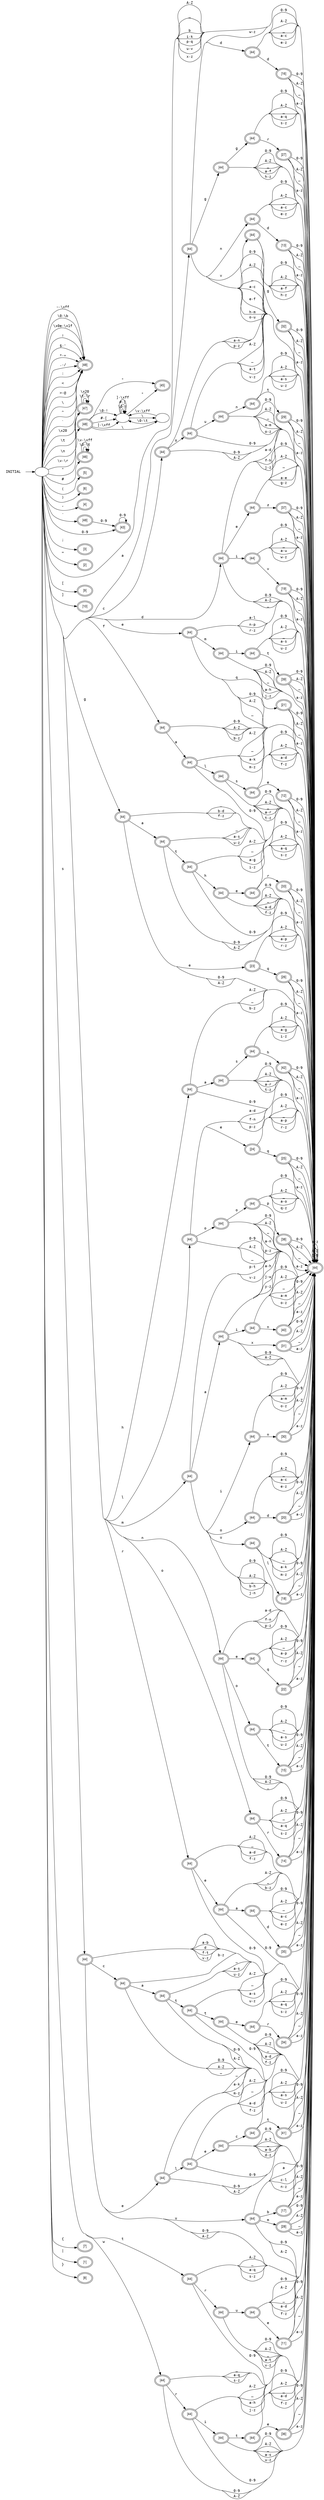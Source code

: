 digraph INITIAL {
		rankdir=LR;
		concentrate=true;
		node [fontname="ArialNarrow"];
		edge [fontname="Courier"];

		init [root=true,peripheries=0,label="INITIAL",fontname="Courier"];
		init -> N0x5591701b2c88;

/*START*/	N0x5591701b2c88 [label=""];
		N0x5591701b2c88 -> N0x5591701b48a0 [label="\\0-\\b"];
		N0x5591701b2c88 -> N0x5591701b4b88 [label="\\t"];
		N0x5591701b2c88 -> N0x5591701b4b88 [label="\\n"];
		N0x5591701b2c88 -> N0x5591701b4b88 [label="\\v-\\r"];
		N0x5591701b2c88 -> N0x5591701b48a0 [label="\\x0e-\\x1f"];
		N0x5591701b2c88 -> N0x5591701b4b88 [label="\\x20"];
		N0x5591701b2c88 -> N0x5591701b48a0 [label="!"];
		N0x5591701b2c88 -> N0x5591701b46b0 [label="\""];
		N0x5591701b2c88 -> N0x5591701b47a8 [label="#"];
		N0x5591701b2c88 -> N0x5591701b48a0 [label="$-'"];
		N0x5591701b2c88 -> N0x5591701b3160 [label="("];
		N0x5591701b2c88 -> N0x5591701b3258 [label=")"];
		N0x5591701b2c88 -> N0x5591701b48a0 [label="*-+"];
		N0x5591701b2c88 -> N0x5591701b3068 [label=","];
		N0x5591701b2c88 -> N0x5591701b4998 [label="-"];
		N0x5591701b2c88 -> N0x5591701b48a0 [label=".-/"];
		N0x5591701b2c88 -> N0x5591701b4a90 [label="0-9"];
		N0x5591701b2c88 -> N0x5591701b48a0 [label=":"];
		N0x5591701b2c88 -> N0x5591701b2f70 [label=";"];
		N0x5591701b2c88 -> N0x5591701b48a0 [label="<"];
		N0x5591701b2c88 -> N0x5591701b2e78 [label="="];
		N0x5591701b2c88 -> N0x5591701b48a0 [label=">-@"];
		N0x5591701b2c88 -> N0x5591701b45b8 [label="A-Z"];
		N0x5591701b2c88 -> N0x5591701b3540 [label="["];
		N0x5591701b2c88 -> N0x5591701b48a0 [label="\\"];
		N0x5591701b2c88 -> N0x5591701b3638 [label="]"];
		N0x5591701b2c88 -> N0x5591701b48a0 [label="^"];
		N0x5591701b2c88 -> N0x5591701b45b8 [label="_"];
		N0x5591701b2c88 -> N0x5591701b48a0 [label="`"];
		N0x5591701b2c88 -> N0x5591701b3920 [label="a"];
		N0x5591701b2c88 -> N0x5591701b45b8 [label="b"];
		N0x5591701b2c88 -> N0x5591701b41d8 [label="c"];
		N0x5591701b2c88 -> N0x5591701b3df8 [label="d"];
		N0x5591701b2c88 -> N0x5591701b3ef0 [label="e"];
		N0x5591701b2c88 -> N0x5591701b3828 [label="f"];
		N0x5591701b2c88 -> N0x5591701b3fe8 [label="g"];
		N0x5591701b2c88 -> N0x5591701b44c0 [label="h"];
		N0x5591701b2c88 -> N0x5591701b45b8 [label="i-k"];
		N0x5591701b2c88 -> N0x5591701b40e0 [label="l"];
		N0x5591701b2c88 -> N0x5591701b3d00 [label="m"];
		N0x5591701b2c88 -> N0x5591701b3b10 [label="n"];
		N0x5591701b2c88 -> N0x5591701b3a18 [label="o"];
		N0x5591701b2c88 -> N0x5591701b45b8 [label="p-q"];
		N0x5591701b2c88 -> N0x5591701b42d0 [label="r"];
		N0x5591701b2c88 -> N0x5591701b3c08 [label="s"];
		N0x5591701b2c88 -> N0x5591701b3730 [label="t"];
		N0x5591701b2c88 -> N0x5591701b45b8 [label="u-v"];
		N0x5591701b2c88 -> N0x5591701b43c8 [label="w"];
		N0x5591701b2c88 -> N0x5591701b45b8 [label="x-z"];
		N0x5591701b2c88 -> N0x5591701b3350 [label="{"];
		N0x5591701b2c88 -> N0x5591701b2d80 [label="|"];
		N0x5591701b2c88 -> N0x5591701b3448 [label="}"];
		N0x5591701b2c88 -> N0x5591701b48a0 [label="~-\\xff"];

/*ACCEPT 1*/	N0x5591701b2d80 [label="[1]",peripheries=2];

/*ACCEPT 2*/	N0x5591701b2e78 [label="[2]",peripheries=2];

/*ACCEPT 3*/	N0x5591701b2f70 [label="[3]",peripheries=2];

/*ACCEPT 4*/	N0x5591701b3068 [label="[4]",peripheries=2];

/*ACCEPT 5*/	N0x5591701b3160 [label="[5]",peripheries=2];

/*ACCEPT 6*/	N0x5591701b3258 [label="[6]",peripheries=2];

/*ACCEPT 7*/	N0x5591701b3350 [label="[7]",peripheries=2];

/*ACCEPT 8*/	N0x5591701b3448 [label="[8]",peripheries=2];

/*ACCEPT 9*/	N0x5591701b3540 [label="[9]",peripheries=2];

/*ACCEPT 10*/	N0x5591701b3638 [label="[10]",peripheries=2];

/*ACCEPT 44*/	N0x5591701b3730 [label="[44]",peripheries=2];
		N0x5591701b3730 -> N0x5591701b45b8 [label="0-9"];
		N0x5591701b3730 -> N0x5591701b45b8 [label="A-Z"];
		N0x5591701b3730 -> N0x5591701b45b8 [label="_"];
		N0x5591701b3730 -> N0x5591701b45b8 [label="a-q"];
		N0x5591701b3730 -> N0x5591701b4c80 [label="r"];
		N0x5591701b3730 -> N0x5591701b45b8 [label="s-z"];

/*ACCEPT 44*/	N0x5591701b3828 [label="[44]",peripheries=2];
		N0x5591701b3828 -> N0x5591701b45b8 [label="0-9"];
		N0x5591701b3828 -> N0x5591701b45b8 [label="A-Z"];
		N0x5591701b3828 -> N0x5591701b45b8 [label="_"];
		N0x5591701b3828 -> N0x5591701b4d78 [label="a"];
		N0x5591701b3828 -> N0x5591701b45b8 [label="b-z"];

/*ACCEPT 44*/	N0x5591701b3920 [label="[44]",peripheries=2];
		N0x5591701b3920 -> N0x5591701b45b8 [label="0-9"];
		N0x5591701b3920 -> N0x5591701b45b8 [label="A-Z"];
		N0x5591701b3920 -> N0x5591701b45b8 [label="_"];
		N0x5591701b3920 -> N0x5591701b45b8 [label="a-c"];
		N0x5591701b3920 -> N0x5591701b4f68 [label="d"];
		N0x5591701b3920 -> N0x5591701b45b8 [label="e-f"];
		N0x5591701b3920 -> N0x5591701b5060 [label="g"];
		N0x5591701b3920 -> N0x5591701b45b8 [label="h-m"];
		N0x5591701b3920 -> N0x5591701b4e70 [label="n"];
		N0x5591701b3920 -> N0x5591701b45b8 [label="o-u"];
		N0x5591701b3920 -> N0x5591701b5158 [label="v"];
		N0x5591701b3920 -> N0x5591701b45b8 [label="w-z"];

/*ACCEPT 44*/	N0x5591701b3a18 [label="[44]",peripheries=2];
		N0x5591701b3a18 -> N0x5591701b45b8 [label="0-9"];
		N0x5591701b3a18 -> N0x5591701b45b8 [label="A-Z"];
		N0x5591701b3a18 -> N0x5591701b45b8 [label="_"];
		N0x5591701b3a18 -> N0x5591701b45b8 [label="a-q"];
		N0x5591701b3a18 -> N0x5591701b5250 [label="r"];
		N0x5591701b3a18 -> N0x5591701b45b8 [label="s-z"];

/*ACCEPT 44*/	N0x5591701b3b10 [label="[44]",peripheries=2];
		N0x5591701b3b10 -> N0x5591701b45b8 [label="0-9"];
		N0x5591701b3b10 -> N0x5591701b45b8 [label="A-Z"];
		N0x5591701b3b10 -> N0x5591701b45b8 [label="_"];
		N0x5591701b3b10 -> N0x5591701b45b8 [label="a-d"];
		N0x5591701b3b10 -> N0x5591701b5440 [label="e"];
		N0x5591701b3b10 -> N0x5591701b45b8 [label="f-n"];
		N0x5591701b3b10 -> N0x5591701b5348 [label="o"];
		N0x5591701b3b10 -> N0x5591701b45b8 [label="p-z"];

/*ACCEPT 44*/	N0x5591701b3c08 [label="[44]",peripheries=2];
		N0x5591701b3c08 -> N0x5591701b45b8 [label="0-9"];
		N0x5591701b3c08 -> N0x5591701b45b8 [label="A-Z"];
		N0x5591701b3c08 -> N0x5591701b45b8 [label="_"];
		N0x5591701b3c08 -> N0x5591701b45b8 [label="a-b"];
		N0x5591701b3c08 -> N0x5591701b5630 [label="c"];
		N0x5591701b3c08 -> N0x5591701b45b8 [label="d"];
		N0x5591701b3c08 -> N0x5591701b5728 [label="e"];
		N0x5591701b3c08 -> N0x5591701b45b8 [label="f-t"];
		N0x5591701b3c08 -> N0x5591701b5538 [label="u"];
		N0x5591701b3c08 -> N0x5591701b45b8 [label="v-z"];

/*ACCEPT 44*/	N0x5591701b3d00 [label="[44]",peripheries=2];
		N0x5591701b3d00 -> N0x5591701b45b8 [label="0-9"];
		N0x5591701b3d00 -> N0x5591701b45b8 [label="A-Z"];
		N0x5591701b3d00 -> N0x5591701b45b8 [label="_"];
		N0x5591701b3d00 -> N0x5591701b5b08 [label="a"];
		N0x5591701b3d00 -> N0x5591701b45b8 [label="b-h"];
		N0x5591701b3d00 -> N0x5591701b5a10 [label="i"];
		N0x5591701b3d00 -> N0x5591701b45b8 [label="j-n"];
		N0x5591701b3d00 -> N0x5591701b5918 [label="o"];
		N0x5591701b3d00 -> N0x5591701b45b8 [label="p-t"];
		N0x5591701b3d00 -> N0x5591701b5820 [label="u"];
		N0x5591701b3d00 -> N0x5591701b45b8 [label="v-z"];

/*ACCEPT 44*/	N0x5591701b3df8 [label="[44]",peripheries=2];
		N0x5591701b3df8 -> N0x5591701b45b8 [label="0-9"];
		N0x5591701b3df8 -> N0x5591701b45b8 [label="A-Z"];
		N0x5591701b3df8 -> N0x5591701b45b8 [label="_"];
		N0x5591701b3df8 -> N0x5591701b45b8 [label="a-d"];
		N0x5591701b3df8 -> N0x5591701b5cf8 [label="e"];
		N0x5591701b3df8 -> N0x5591701b45b8 [label="f-h"];
		N0x5591701b3df8 -> N0x5591701b5c00 [label="i"];
		N0x5591701b3df8 -> N0x5591701b45b8 [label="j-z"];

/*ACCEPT 44*/	N0x5591701b3ef0 [label="[44]",peripheries=2];
		N0x5591701b3ef0 -> N0x5591701b45b8 [label="0-9"];
		N0x5591701b3ef0 -> N0x5591701b45b8 [label="A-Z"];
		N0x5591701b3ef0 -> N0x5591701b45b8 [label="_"];
		N0x5591701b3ef0 -> N0x5591701b45b8 [label="a-l"];
		N0x5591701b3ef0 -> N0x5591701b5ee8 [label="m"];
		N0x5591701b3ef0 -> N0x5591701b45b8 [label="n-p"];
		N0x5591701b3ef0 -> N0x5591701b5df0 [label="q"];
		N0x5591701b3ef0 -> N0x5591701b45b8 [label="r-z"];

/*ACCEPT 44*/	N0x5591701b3fe8 [label="[44]",peripheries=2];
		N0x5591701b3fe8 -> N0x5591701b45b8 [label="0-9"];
		N0x5591701b3fe8 -> N0x5591701b45b8 [label="A-Z"];
		N0x5591701b3fe8 -> N0x5591701b45b8 [label="_"];
		N0x5591701b3fe8 -> N0x5591701b60d8 [label="a"];
		N0x5591701b3fe8 -> N0x5591701b45b8 [label="b-d"];
		N0x5591701b3fe8 -> N0x5591701b5fe0 [label="e"];
		N0x5591701b3fe8 -> N0x5591701b45b8 [label="f-z"];

/*ACCEPT 44*/	N0x5591701b40e0 [label="[44]",peripheries=2];
		N0x5591701b40e0 -> N0x5591701b45b8 [label="0-9"];
		N0x5591701b40e0 -> N0x5591701b45b8 [label="A-Z"];
		N0x5591701b40e0 -> N0x5591701b45b8 [label="_"];
		N0x5591701b40e0 -> N0x5591701b45b8 [label="a-d"];
		N0x5591701b40e0 -> N0x5591701b61d0 [label="e"];
		N0x5591701b40e0 -> N0x5591701b45b8 [label="f-n"];
		N0x5591701b40e0 -> N0x5591701b62c8 [label="o"];
		N0x5591701b40e0 -> N0x5591701b45b8 [label="p-z"];

/*ACCEPT 44*/	N0x5591701b41d8 [label="[44]",peripheries=2];
		N0x5591701b41d8 -> N0x5591701b45b8 [label="0-9"];
		N0x5591701b41d8 -> N0x5591701b45b8 [label="A-Z"];
		N0x5591701b41d8 -> N0x5591701b45b8 [label="_"];
		N0x5591701b41d8 -> N0x5591701b45b8 [label="a-n"];
		N0x5591701b41d8 -> N0x5591701b63c0 [label="o"];
		N0x5591701b41d8 -> N0x5591701b45b8 [label="p-z"];

/*ACCEPT 44*/	N0x5591701b42d0 [label="[44]",peripheries=2];
		N0x5591701b42d0 -> N0x5591701b45b8 [label="0-9"];
		N0x5591701b42d0 -> N0x5591701b45b8 [label="A-Z"];
		N0x5591701b42d0 -> N0x5591701b45b8 [label="_"];
		N0x5591701b42d0 -> N0x5591701b45b8 [label="a-d"];
		N0x5591701b42d0 -> N0x5591701b64b8 [label="e"];
		N0x5591701b42d0 -> N0x5591701b45b8 [label="f-z"];

/*ACCEPT 44*/	N0x5591701b43c8 [label="[44]",peripheries=2];
		N0x5591701b43c8 -> N0x5591701b45b8 [label="0-9"];
		N0x5591701b43c8 -> N0x5591701b45b8 [label="A-Z"];
		N0x5591701b43c8 -> N0x5591701b45b8 [label="_"];
		N0x5591701b43c8 -> N0x5591701b45b8 [label="a-q"];
		N0x5591701b43c8 -> N0x5591701b65b0 [label="r"];
		N0x5591701b43c8 -> N0x5591701b45b8 [label="s-z"];

/*ACCEPT 44*/	N0x5591701b44c0 [label="[44]",peripheries=2];
		N0x5591701b44c0 -> N0x5591701b45b8 [label="0-9"];
		N0x5591701b44c0 -> N0x5591701b45b8 [label="A-Z"];
		N0x5591701b44c0 -> N0x5591701b45b8 [label="_"];
		N0x5591701b44c0 -> N0x5591701b66a8 [label="a"];
		N0x5591701b44c0 -> N0x5591701b45b8 [label="b-z"];

/*ACCEPT 44*/	N0x5591701b45b8 [label="[44]",peripheries=2];
		N0x5591701b45b8 -> N0x5591701b45b8 [label="0-9"];
		N0x5591701b45b8 -> N0x5591701b45b8 [label="A-Z"];
		N0x5591701b45b8 -> N0x5591701b45b8 [label="_"];
		N0x5591701b45b8 -> N0x5591701b45b8 [label="a-z"];

/*ACCEPT 48*/	N0x5591701b46b0 [label="[48]",peripheries=2];
		N0x5591701b46b0 -> N0x5591701b6898 [label="\\0-!"];
		N0x5591701b46b0 -> N0x5591701b67a0 [label="\""];
		N0x5591701b46b0 -> N0x5591701b6898 [label="#-["];
		N0x5591701b46b0 -> N0x5591701b6990 [label="\\"];
		N0x5591701b46b0 -> N0x5591701b6898 [label="]-\\xff"];

/*ACCEPT 46*/	N0x5591701b47a8 [label="[46]",peripheries=2];
		N0x5591701b47a8 -> N0x5591701b47a8 [label="\\0-\\t"];
		N0x5591701b47a8 -> N0x5591701b47a8 [label="\\v-\\xff"];

/*ACCEPT 48*/	N0x5591701b48a0 [label="[48]",peripheries=2];

/*ACCEPT 48*/	N0x5591701b4998 [label="[48]",peripheries=2];
		N0x5591701b4998 -> N0x5591701b4a90 [label="0-9"];

/*ACCEPT 43*/	N0x5591701b4a90 [label="[43]",peripheries=2];
		N0x5591701b4a90 -> N0x5591701b4a90 [label="0-9"];

/*ACCEPT 47*/	N0x5591701b4b88 [label="[47]",peripheries=2];
		N0x5591701b4b88 -> N0x5591701b4b88 [label="\\t-\\r"];
		N0x5591701b4b88 -> N0x5591701b4b88 [label="\\x20"];

/*ACCEPT 44*/	N0x5591701b4c80 [label="[44]",peripheries=2];
		N0x5591701b4c80 -> N0x5591701b45b8 [label="0-9"];
		N0x5591701b4c80 -> N0x5591701b45b8 [label="A-Z"];
		N0x5591701b4c80 -> N0x5591701b45b8 [label="_"];
		N0x5591701b4c80 -> N0x5591701b45b8 [label="a-t"];
		N0x5591701b4c80 -> N0x5591701b6a88 [label="u"];
		N0x5591701b4c80 -> N0x5591701b45b8 [label="v-z"];

/*ACCEPT 44*/	N0x5591701b4d78 [label="[44]",peripheries=2];
		N0x5591701b4d78 -> N0x5591701b45b8 [label="0-9"];
		N0x5591701b4d78 -> N0x5591701b45b8 [label="A-Z"];
		N0x5591701b4d78 -> N0x5591701b45b8 [label="_"];
		N0x5591701b4d78 -> N0x5591701b45b8 [label="a-k"];
		N0x5591701b4d78 -> N0x5591701b6b80 [label="l"];
		N0x5591701b4d78 -> N0x5591701b45b8 [label="m-z"];

/*ACCEPT 44*/	N0x5591701b4e70 [label="[44]",peripheries=2];
		N0x5591701b4e70 -> N0x5591701b45b8 [label="0-9"];
		N0x5591701b4e70 -> N0x5591701b45b8 [label="A-Z"];
		N0x5591701b4e70 -> N0x5591701b45b8 [label="_"];
		N0x5591701b4e70 -> N0x5591701b45b8 [label="a-c"];
		N0x5591701b4e70 -> N0x5591701b6c78 [label="d"];
		N0x5591701b4e70 -> N0x5591701b45b8 [label="e-z"];

/*ACCEPT 44*/	N0x5591701b4f68 [label="[44]",peripheries=2];
		N0x5591701b4f68 -> N0x5591701b45b8 [label="0-9"];
		N0x5591701b4f68 -> N0x5591701b45b8 [label="A-Z"];
		N0x5591701b4f68 -> N0x5591701b45b8 [label="_"];
		N0x5591701b4f68 -> N0x5591701b45b8 [label="a-c"];
		N0x5591701b4f68 -> N0x5591701b6d70 [label="d"];
		N0x5591701b4f68 -> N0x5591701b45b8 [label="e-z"];

/*ACCEPT 44*/	N0x5591701b5060 [label="[44]",peripheries=2];
		N0x5591701b5060 -> N0x5591701b45b8 [label="0-9"];
		N0x5591701b5060 -> N0x5591701b45b8 [label="A-Z"];
		N0x5591701b5060 -> N0x5591701b45b8 [label="_"];
		N0x5591701b5060 -> N0x5591701b45b8 [label="a-f"];
		N0x5591701b5060 -> N0x5591701b6e68 [label="g"];
		N0x5591701b5060 -> N0x5591701b45b8 [label="h-z"];

/*ACCEPT 44*/	N0x5591701b5158 [label="[44]",peripheries=2];
		N0x5591701b5158 -> N0x5591701b45b8 [label="0-9"];
		N0x5591701b5158 -> N0x5591701b45b8 [label="A-Z"];
		N0x5591701b5158 -> N0x5591701b45b8 [label="_"];
		N0x5591701b5158 -> N0x5591701b45b8 [label="a-f"];
		N0x5591701b5158 -> N0x5591701b6f60 [label="g"];
		N0x5591701b5158 -> N0x5591701b45b8 [label="h-z"];

/*ACCEPT 14*/	N0x5591701b5250 [label="[14]",peripheries=2];
		N0x5591701b5250 -> N0x5591701b45b8 [label="0-9"];
		N0x5591701b5250 -> N0x5591701b45b8 [label="A-Z"];
		N0x5591701b5250 -> N0x5591701b45b8 [label="_"];
		N0x5591701b5250 -> N0x5591701b45b8 [label="a-z"];

/*ACCEPT 44*/	N0x5591701b5348 [label="[44]",peripheries=2];
		N0x5591701b5348 -> N0x5591701b45b8 [label="0-9"];
		N0x5591701b5348 -> N0x5591701b45b8 [label="A-Z"];
		N0x5591701b5348 -> N0x5591701b45b8 [label="_"];
		N0x5591701b5348 -> N0x5591701b45b8 [label="a-s"];
		N0x5591701b5348 -> N0x5591701b7058 [label="t"];
		N0x5591701b5348 -> N0x5591701b45b8 [label="u-z"];

/*ACCEPT 44*/	N0x5591701b5440 [label="[44]",peripheries=2];
		N0x5591701b5440 -> N0x5591701b45b8 [label="0-9"];
		N0x5591701b5440 -> N0x5591701b45b8 [label="A-Z"];
		N0x5591701b5440 -> N0x5591701b45b8 [label="_"];
		N0x5591701b5440 -> N0x5591701b45b8 [label="a-p"];
		N0x5591701b5440 -> N0x5591701b7150 [label="q"];
		N0x5591701b5440 -> N0x5591701b45b8 [label="r-z"];

/*ACCEPT 44*/	N0x5591701b5538 [label="[44]",peripheries=2];
		N0x5591701b5538 -> N0x5591701b45b8 [label="0-9"];
		N0x5591701b5538 -> N0x5591701b45b8 [label="A-Z"];
		N0x5591701b5538 -> N0x5591701b45b8 [label="_"];
		N0x5591701b5538 -> N0x5591701b45b8 [label="a"];
		N0x5591701b5538 -> N0x5591701b7248 [label="b"];
		N0x5591701b5538 -> N0x5591701b45b8 [label="c-l"];
		N0x5591701b5538 -> N0x5591701b7340 [label="m"];
		N0x5591701b5538 -> N0x5591701b45b8 [label="n-z"];

/*ACCEPT 44*/	N0x5591701b5630 [label="[44]",peripheries=2];
		N0x5591701b5630 -> N0x5591701b45b8 [label="0-9"];
		N0x5591701b5630 -> N0x5591701b45b8 [label="A-Z"];
		N0x5591701b5630 -> N0x5591701b45b8 [label="_"];
		N0x5591701b5630 -> N0x5591701b7438 [label="a"];
		N0x5591701b5630 -> N0x5591701b45b8 [label="b-z"];

/*ACCEPT 44*/	N0x5591701b5728 [label="[44]",peripheries=2];
		N0x5591701b5728 -> N0x5591701b45b8 [label="0-9"];
		N0x5591701b5728 -> N0x5591701b45b8 [label="A-Z"];
		N0x5591701b5728 -> N0x5591701b45b8 [label="_"];
		N0x5591701b5728 -> N0x5591701b45b8 [label="a-k"];
		N0x5591701b5728 -> N0x5591701b7530 [label="l"];
		N0x5591701b5728 -> N0x5591701b45b8 [label="m-z"];

/*ACCEPT 44*/	N0x5591701b5820 [label="[44]",peripheries=2];
		N0x5591701b5820 -> N0x5591701b45b8 [label="0-9"];
		N0x5591701b5820 -> N0x5591701b45b8 [label="A-Z"];
		N0x5591701b5820 -> N0x5591701b45b8 [label="_"];
		N0x5591701b5820 -> N0x5591701b45b8 [label="a-k"];
		N0x5591701b5820 -> N0x5591701b7628 [label="l"];
		N0x5591701b5820 -> N0x5591701b45b8 [label="m-z"];

/*ACCEPT 44*/	N0x5591701b5918 [label="[44]",peripheries=2];
		N0x5591701b5918 -> N0x5591701b45b8 [label="0-9"];
		N0x5591701b5918 -> N0x5591701b45b8 [label="A-Z"];
		N0x5591701b5918 -> N0x5591701b45b8 [label="_"];
		N0x5591701b5918 -> N0x5591701b45b8 [label="a-c"];
		N0x5591701b5918 -> N0x5591701b7720 [label="d"];
		N0x5591701b5918 -> N0x5591701b45b8 [label="e-z"];

/*ACCEPT 44*/	N0x5591701b5a10 [label="[44]",peripheries=2];
		N0x5591701b5a10 -> N0x5591701b45b8 [label="0-9"];
		N0x5591701b5a10 -> N0x5591701b45b8 [label="A-Z"];
		N0x5591701b5a10 -> N0x5591701b45b8 [label="_"];
		N0x5591701b5a10 -> N0x5591701b45b8 [label="a-m"];
		N0x5591701b5a10 -> N0x5591701b7818 [label="n"];
		N0x5591701b5a10 -> N0x5591701b45b8 [label="o-z"];

/*ACCEPT 44*/	N0x5591701b5b08 [label="[44]",peripheries=2];
		N0x5591701b5b08 -> N0x5591701b45b8 [label="0-9"];
		N0x5591701b5b08 -> N0x5591701b45b8 [label="A-Z"];
		N0x5591701b5b08 -> N0x5591701b45b8 [label="_"];
		N0x5591701b5b08 -> N0x5591701b45b8 [label="a-h"];
		N0x5591701b5b08 -> N0x5591701b7a08 [label="i"];
		N0x5591701b5b08 -> N0x5591701b45b8 [label="j-w"];
		N0x5591701b5b08 -> N0x5591701b7910 [label="x"];
		N0x5591701b5b08 -> N0x5591701b45b8 [label="y-z"];

/*ACCEPT 44*/	N0x5591701b5c00 [label="[44]",peripheries=2];
		N0x5591701b5c00 -> N0x5591701b45b8 [label="0-9"];
		N0x5591701b5c00 -> N0x5591701b45b8 [label="A-Z"];
		N0x5591701b5c00 -> N0x5591701b45b8 [label="_"];
		N0x5591701b5c00 -> N0x5591701b45b8 [label="a-u"];
		N0x5591701b5c00 -> N0x5591701b7b00 [label="v"];
		N0x5591701b5c00 -> N0x5591701b45b8 [label="w-z"];

/*ACCEPT 44*/	N0x5591701b5cf8 [label="[44]",peripheries=2];
		N0x5591701b5cf8 -> N0x5591701b45b8 [label="0-9"];
		N0x5591701b5cf8 -> N0x5591701b45b8 [label="A-Z"];
		N0x5591701b5cf8 -> N0x5591701b45b8 [label="_"];
		N0x5591701b5cf8 -> N0x5591701b45b8 [label="a-e"];
		N0x5591701b5cf8 -> N0x5591701b7bf8 [label="f"];
		N0x5591701b5cf8 -> N0x5591701b45b8 [label="g-z"];

/*ACCEPT 21*/	N0x5591701b5df0 [label="[21]",peripheries=2];
		N0x5591701b5df0 -> N0x5591701b45b8 [label="0-9"];
		N0x5591701b5df0 -> N0x5591701b45b8 [label="A-Z"];
		N0x5591701b5df0 -> N0x5591701b45b8 [label="_"];
		N0x5591701b5df0 -> N0x5591701b45b8 [label="a-z"];

/*ACCEPT 44*/	N0x5591701b5ee8 [label="[44]",peripheries=2];
		N0x5591701b5ee8 -> N0x5591701b45b8 [label="0-9"];
		N0x5591701b5ee8 -> N0x5591701b45b8 [label="A-Z"];
		N0x5591701b5ee8 -> N0x5591701b45b8 [label="_"];
		N0x5591701b5ee8 -> N0x5591701b45b8 [label="a-h"];
		N0x5591701b5ee8 -> N0x5591701b7cf0 [label="i"];
		N0x5591701b5ee8 -> N0x5591701b45b8 [label="j-z"];

/*ACCEPT 23*/	N0x5591701b5fe0 [label="[23]",peripheries=2];
		N0x5591701b5fe0 -> N0x5591701b45b8 [label="0-9"];
		N0x5591701b5fe0 -> N0x5591701b45b8 [label="A-Z"];
		N0x5591701b5fe0 -> N0x5591701b45b8 [label="_"];
		N0x5591701b5fe0 -> N0x5591701b45b8 [label="a-p"];
		N0x5591701b5fe0 -> N0x5591701b7de8 [label="q"];
		N0x5591701b5fe0 -> N0x5591701b45b8 [label="r-z"];

/*ACCEPT 44*/	N0x5591701b60d8 [label="[44]",peripheries=2];
		N0x5591701b60d8 -> N0x5591701b45b8 [label="0-9"];
		N0x5591701b60d8 -> N0x5591701b45b8 [label="A-Z"];
		N0x5591701b60d8 -> N0x5591701b45b8 [label="_"];
		N0x5591701b60d8 -> N0x5591701b45b8 [label="a-s"];
		N0x5591701b60d8 -> N0x5591701b7ee0 [label="t"];
		N0x5591701b60d8 -> N0x5591701b45b8 [label="u-z"];

/*ACCEPT 24*/	N0x5591701b61d0 [label="[24]",peripheries=2];
		N0x5591701b61d0 -> N0x5591701b45b8 [label="0-9"];
		N0x5591701b61d0 -> N0x5591701b45b8 [label="A-Z"];
		N0x5591701b61d0 -> N0x5591701b45b8 [label="_"];
		N0x5591701b61d0 -> N0x5591701b45b8 [label="a-p"];
		N0x5591701b61d0 -> N0x5591701b7fd8 [label="q"];
		N0x5591701b61d0 -> N0x5591701b45b8 [label="r-z"];

/*ACCEPT 44*/	N0x5591701b62c8 [label="[44]",peripheries=2];
		N0x5591701b62c8 -> N0x5591701b45b8 [label="0-9"];
		N0x5591701b62c8 -> N0x5591701b45b8 [label="A-Z"];
		N0x5591701b62c8 -> N0x5591701b45b8 [label="_"];
		N0x5591701b62c8 -> N0x5591701b45b8 [label="a-n"];
		N0x5591701b62c8 -> N0x5591701b80d0 [label="o"];
		N0x5591701b62c8 -> N0x5591701b45b8 [label="p-z"];

/*ACCEPT 44*/	N0x5591701b63c0 [label="[44]",peripheries=2];
		N0x5591701b63c0 -> N0x5591701b45b8 [label="0-9"];
		N0x5591701b63c0 -> N0x5591701b45b8 [label="A-Z"];
		N0x5591701b63c0 -> N0x5591701b45b8 [label="_"];
		N0x5591701b63c0 -> N0x5591701b45b8 [label="a-t"];
		N0x5591701b63c0 -> N0x5591701b81c8 [label="u"];
		N0x5591701b63c0 -> N0x5591701b45b8 [label="v-z"];

/*ACCEPT 44*/	N0x5591701b64b8 [label="[44]",peripheries=2];
		N0x5591701b64b8 -> N0x5591701b45b8 [label="0-9"];
		N0x5591701b64b8 -> N0x5591701b45b8 [label="A-Z"];
		N0x5591701b64b8 -> N0x5591701b45b8 [label="_"];
		N0x5591701b64b8 -> N0x5591701b82c0 [label="a"];
		N0x5591701b64b8 -> N0x5591701b45b8 [label="b-z"];

/*ACCEPT 44*/	N0x5591701b65b0 [label="[44]",peripheries=2];
		N0x5591701b65b0 -> N0x5591701b45b8 [label="0-9"];
		N0x5591701b65b0 -> N0x5591701b45b8 [label="A-Z"];
		N0x5591701b65b0 -> N0x5591701b45b8 [label="_"];
		N0x5591701b65b0 -> N0x5591701b45b8 [label="a-h"];
		N0x5591701b65b0 -> N0x5591701b83b8 [label="i"];
		N0x5591701b65b0 -> N0x5591701b45b8 [label="j-z"];

/*ACCEPT 44*/	N0x5591701b66a8 [label="[44]",peripheries=2];
		N0x5591701b66a8 -> N0x5591701b45b8 [label="0-9"];
		N0x5591701b66a8 -> N0x5591701b45b8 [label="A-Z"];
		N0x5591701b66a8 -> N0x5591701b45b8 [label="_"];
		N0x5591701b66a8 -> N0x5591701b45b8 [label="a-r"];
		N0x5591701b66a8 -> N0x5591701b84b0 [label="s"];
		N0x5591701b66a8 -> N0x5591701b45b8 [label="t-z"];

/*ACCEPT 45*/	N0x5591701b67a0 [label="[45]",peripheries=2];

/*STATE*/	N0x5591701b6898 [label=""];
		N0x5591701b6898 -> N0x5591701b6898 [label="\\0-!"];
		N0x5591701b6898 -> N0x5591701b67a0 [label="\""];
		N0x5591701b6898 -> N0x5591701b6898 [label="#-["];
		N0x5591701b6898 -> N0x5591701b6990 [label="\\"];
		N0x5591701b6898 -> N0x5591701b6898 [label="]-\\xff"];

/*STATE*/	N0x5591701b6990 [label=""];
		N0x5591701b6990 -> N0x5591701b6898 [label="\\0-\\t"];
		N0x5591701b6990 -> N0x5591701b6898 [label="\\v-\\xff"];

/*ACCEPT 44*/	N0x5591701b6a88 [label="[44]",peripheries=2];
		N0x5591701b6a88 -> N0x5591701b45b8 [label="0-9"];
		N0x5591701b6a88 -> N0x5591701b45b8 [label="A-Z"];
		N0x5591701b6a88 -> N0x5591701b45b8 [label="_"];
		N0x5591701b6a88 -> N0x5591701b45b8 [label="a-d"];
		N0x5591701b6a88 -> N0x5591701b85a8 [label="e"];
		N0x5591701b6a88 -> N0x5591701b45b8 [label="f-z"];

/*ACCEPT 44*/	N0x5591701b6b80 [label="[44]",peripheries=2];
		N0x5591701b6b80 -> N0x5591701b45b8 [label="0-9"];
		N0x5591701b6b80 -> N0x5591701b45b8 [label="A-Z"];
		N0x5591701b6b80 -> N0x5591701b45b8 [label="_"];
		N0x5591701b6b80 -> N0x5591701b45b8 [label="a-r"];
		N0x5591701b6b80 -> N0x5591701b86a0 [label="s"];
		N0x5591701b6b80 -> N0x5591701b45b8 [label="t-z"];

/*ACCEPT 13*/	N0x5591701b6c78 [label="[13]",peripheries=2];
		N0x5591701b6c78 -> N0x5591701b45b8 [label="0-9"];
		N0x5591701b6c78 -> N0x5591701b45b8 [label="A-Z"];
		N0x5591701b6c78 -> N0x5591701b45b8 [label="_"];
		N0x5591701b6c78 -> N0x5591701b45b8 [label="a-z"];

/*ACCEPT 16*/	N0x5591701b6d70 [label="[16]",peripheries=2];
		N0x5591701b6d70 -> N0x5591701b45b8 [label="0-9"];
		N0x5591701b6d70 -> N0x5591701b45b8 [label="A-Z"];
		N0x5591701b6d70 -> N0x5591701b45b8 [label="_"];
		N0x5591701b6d70 -> N0x5591701b45b8 [label="a-z"];

/*ACCEPT 44*/	N0x5591701b6e68 [label="[44]",peripheries=2];
		N0x5591701b6e68 -> N0x5591701b45b8 [label="0-9"];
		N0x5591701b6e68 -> N0x5591701b45b8 [label="A-Z"];
		N0x5591701b6e68 -> N0x5591701b45b8 [label="_"];
		N0x5591701b6e68 -> N0x5591701b45b8 [label="a-q"];
		N0x5591701b6e68 -> N0x5591701b8798 [label="r"];
		N0x5591701b6e68 -> N0x5591701b45b8 [label="s-z"];

/*ACCEPT 32*/	N0x5591701b6f60 [label="[32]",peripheries=2];
		N0x5591701b6f60 -> N0x5591701b45b8 [label="0-9"];
		N0x5591701b6f60 -> N0x5591701b45b8 [label="A-Z"];
		N0x5591701b6f60 -> N0x5591701b45b8 [label="_"];
		N0x5591701b6f60 -> N0x5591701b45b8 [label="a-z"];

/*ACCEPT 15*/	N0x5591701b7058 [label="[15]",peripheries=2];
		N0x5591701b7058 -> N0x5591701b45b8 [label="0-9"];
		N0x5591701b7058 -> N0x5591701b45b8 [label="A-Z"];
		N0x5591701b7058 -> N0x5591701b45b8 [label="_"];
		N0x5591701b7058 -> N0x5591701b45b8 [label="a-z"];

/*ACCEPT 22*/	N0x5591701b7150 [label="[22]",peripheries=2];
		N0x5591701b7150 -> N0x5591701b45b8 [label="0-9"];
		N0x5591701b7150 -> N0x5591701b45b8 [label="A-Z"];
		N0x5591701b7150 -> N0x5591701b45b8 [label="_"];
		N0x5591701b7150 -> N0x5591701b45b8 [label="a-z"];

/*ACCEPT 17*/	N0x5591701b7248 [label="[17]",peripheries=2];
		N0x5591701b7248 -> N0x5591701b45b8 [label="0-9"];
		N0x5591701b7248 -> N0x5591701b45b8 [label="A-Z"];
		N0x5591701b7248 -> N0x5591701b45b8 [label="_"];
		N0x5591701b7248 -> N0x5591701b45b8 [label="a-z"];

/*ACCEPT 28*/	N0x5591701b7340 [label="[28]",peripheries=2];
		N0x5591701b7340 -> N0x5591701b45b8 [label="0-9"];
		N0x5591701b7340 -> N0x5591701b45b8 [label="A-Z"];
		N0x5591701b7340 -> N0x5591701b45b8 [label="_"];
		N0x5591701b7340 -> N0x5591701b45b8 [label="a-z"];

/*ACCEPT 44*/	N0x5591701b7438 [label="[44]",peripheries=2];
		N0x5591701b7438 -> N0x5591701b45b8 [label="0-9"];
		N0x5591701b7438 -> N0x5591701b45b8 [label="A-Z"];
		N0x5591701b7438 -> N0x5591701b45b8 [label="_"];
		N0x5591701b7438 -> N0x5591701b45b8 [label="a-s"];
		N0x5591701b7438 -> N0x5591701b8890 [label="t"];
		N0x5591701b7438 -> N0x5591701b45b8 [label="u-z"];

/*ACCEPT 44*/	N0x5591701b7530 [label="[44]",peripheries=2];
		N0x5591701b7530 -> N0x5591701b45b8 [label="0-9"];
		N0x5591701b7530 -> N0x5591701b45b8 [label="A-Z"];
		N0x5591701b7530 -> N0x5591701b45b8 [label="_"];
		N0x5591701b7530 -> N0x5591701b45b8 [label="a-d"];
		N0x5591701b7530 -> N0x5591701b8988 [label="e"];
		N0x5591701b7530 -> N0x5591701b45b8 [label="f-z"];

/*ACCEPT 18*/	N0x5591701b7628 [label="[18]",peripheries=2];
		N0x5591701b7628 -> N0x5591701b45b8 [label="0-9"];
		N0x5591701b7628 -> N0x5591701b45b8 [label="A-Z"];
		N0x5591701b7628 -> N0x5591701b45b8 [label="_"];
		N0x5591701b7628 -> N0x5591701b45b8 [label="a-z"];

/*ACCEPT 20*/	N0x5591701b7720 [label="[20]",peripheries=2];
		N0x5591701b7720 -> N0x5591701b45b8 [label="0-9"];
		N0x5591701b7720 -> N0x5591701b45b8 [label="A-Z"];
		N0x5591701b7720 -> N0x5591701b45b8 [label="_"];
		N0x5591701b7720 -> N0x5591701b45b8 [label="a-z"];

/*ACCEPT 30*/	N0x5591701b7818 [label="[30]",peripheries=2];
		N0x5591701b7818 -> N0x5591701b45b8 [label="0-9"];
		N0x5591701b7818 -> N0x5591701b45b8 [label="A-Z"];
		N0x5591701b7818 -> N0x5591701b45b8 [label="_"];
		N0x5591701b7818 -> N0x5591701b45b8 [label="a-z"];

/*ACCEPT 31*/	N0x5591701b7910 [label="[31]",peripheries=2];
		N0x5591701b7910 -> N0x5591701b45b8 [label="0-9"];
		N0x5591701b7910 -> N0x5591701b45b8 [label="A-Z"];
		N0x5591701b7910 -> N0x5591701b45b8 [label="_"];
		N0x5591701b7910 -> N0x5591701b45b8 [label="a-z"];

/*ACCEPT 44*/	N0x5591701b7a08 [label="[44]",peripheries=2];
		N0x5591701b7a08 -> N0x5591701b45b8 [label="0-9"];
		N0x5591701b7a08 -> N0x5591701b45b8 [label="A-Z"];
		N0x5591701b7a08 -> N0x5591701b45b8 [label="_"];
		N0x5591701b7a08 -> N0x5591701b45b8 [label="a-m"];
		N0x5591701b7a08 -> N0x5591701b8a80 [label="n"];
		N0x5591701b7a08 -> N0x5591701b45b8 [label="o-z"];

/*ACCEPT 19*/	N0x5591701b7b00 [label="[19]",peripheries=2];
		N0x5591701b7b00 -> N0x5591701b45b8 [label="0-9"];
		N0x5591701b7b00 -> N0x5591701b45b8 [label="A-Z"];
		N0x5591701b7b00 -> N0x5591701b45b8 [label="_"];
		N0x5591701b7b00 -> N0x5591701b45b8 [label="a-z"];

/*ACCEPT 37*/	N0x5591701b7bf8 [label="[37]",peripheries=2];
		N0x5591701b7bf8 -> N0x5591701b45b8 [label="0-9"];
		N0x5591701b7bf8 -> N0x5591701b45b8 [label="A-Z"];
		N0x5591701b7bf8 -> N0x5591701b45b8 [label="_"];
		N0x5591701b7bf8 -> N0x5591701b45b8 [label="a-z"];

/*ACCEPT 44*/	N0x5591701b7cf0 [label="[44]",peripheries=2];
		N0x5591701b7cf0 -> N0x5591701b45b8 [label="0-9"];
		N0x5591701b7cf0 -> N0x5591701b45b8 [label="A-Z"];
		N0x5591701b7cf0 -> N0x5591701b45b8 [label="_"];
		N0x5591701b7cf0 -> N0x5591701b45b8 [label="a-s"];
		N0x5591701b7cf0 -> N0x5591701b8b78 [label="t"];
		N0x5591701b7cf0 -> N0x5591701b45b8 [label="u-z"];

/*ACCEPT 26*/	N0x5591701b7de8 [label="[26]",peripheries=2];
		N0x5591701b7de8 -> N0x5591701b45b8 [label="0-9"];
		N0x5591701b7de8 -> N0x5591701b45b8 [label="A-Z"];
		N0x5591701b7de8 -> N0x5591701b45b8 [label="_"];
		N0x5591701b7de8 -> N0x5591701b45b8 [label="a-z"];

/*ACCEPT 44*/	N0x5591701b7ee0 [label="[44]",peripheries=2];
		N0x5591701b7ee0 -> N0x5591701b45b8 [label="0-9"];
		N0x5591701b7ee0 -> N0x5591701b45b8 [label="A-Z"];
		N0x5591701b7ee0 -> N0x5591701b45b8 [label="_"];
		N0x5591701b7ee0 -> N0x5591701b45b8 [label="a-g"];
		N0x5591701b7ee0 -> N0x5591701b8c70 [label="h"];
		N0x5591701b7ee0 -> N0x5591701b45b8 [label="i-z"];

/*ACCEPT 25*/	N0x5591701b7fd8 [label="[25]",peripheries=2];
		N0x5591701b7fd8 -> N0x5591701b45b8 [label="0-9"];
		N0x5591701b7fd8 -> N0x5591701b45b8 [label="A-Z"];
		N0x5591701b7fd8 -> N0x5591701b45b8 [label="_"];
		N0x5591701b7fd8 -> N0x5591701b45b8 [label="a-z"];

/*ACCEPT 44*/	N0x5591701b80d0 [label="[44]",peripheries=2];
		N0x5591701b80d0 -> N0x5591701b45b8 [label="0-9"];
		N0x5591701b80d0 -> N0x5591701b45b8 [label="A-Z"];
		N0x5591701b80d0 -> N0x5591701b45b8 [label="_"];
		N0x5591701b80d0 -> N0x5591701b45b8 [label="a-o"];
		N0x5591701b80d0 -> N0x5591701b8d68 [label="p"];
		N0x5591701b80d0 -> N0x5591701b45b8 [label="q-z"];

/*ACCEPT 44*/	N0x5591701b81c8 [label="[44]",peripheries=2];
		N0x5591701b81c8 -> N0x5591701b45b8 [label="0-9"];
		N0x5591701b81c8 -> N0x5591701b45b8 [label="A-Z"];
		N0x5591701b81c8 -> N0x5591701b45b8 [label="_"];
		N0x5591701b81c8 -> N0x5591701b45b8 [label="a-m"];
		N0x5591701b81c8 -> N0x5591701b8e60 [label="n"];
		N0x5591701b81c8 -> N0x5591701b45b8 [label="o-z"];

/*ACCEPT 44*/	N0x5591701b82c0 [label="[44]",peripheries=2];
		N0x5591701b82c0 -> N0x5591701b45b8 [label="0-9"];
		N0x5591701b82c0 -> N0x5591701b45b8 [label="A-Z"];
		N0x5591701b82c0 -> N0x5591701b45b8 [label="_"];
		N0x5591701b82c0 -> N0x5591701b45b8 [label="a-c"];
		N0x5591701b82c0 -> N0x5591701b8f58 [label="d"];
		N0x5591701b82c0 -> N0x5591701b45b8 [label="e-z"];

/*ACCEPT 44*/	N0x5591701b83b8 [label="[44]",peripheries=2];
		N0x5591701b83b8 -> N0x5591701b45b8 [label="0-9"];
		N0x5591701b83b8 -> N0x5591701b45b8 [label="A-Z"];
		N0x5591701b83b8 -> N0x5591701b45b8 [label="_"];
		N0x5591701b83b8 -> N0x5591701b45b8 [label="a-s"];
		N0x5591701b83b8 -> N0x5591701b9050 [label="t"];
		N0x5591701b83b8 -> N0x5591701b45b8 [label="u-z"];

/*ACCEPT 44*/	N0x5591701b84b0 [label="[44]",peripheries=2];
		N0x5591701b84b0 -> N0x5591701b45b8 [label="0-9"];
		N0x5591701b84b0 -> N0x5591701b45b8 [label="A-Z"];
		N0x5591701b84b0 -> N0x5591701b45b8 [label="_"];
		N0x5591701b84b0 -> N0x5591701b45b8 [label="a-g"];
		N0x5591701b84b0 -> N0x5591701b9148 [label="h"];
		N0x5591701b84b0 -> N0x5591701b45b8 [label="i-z"];

/*ACCEPT 11*/	N0x5591701b85a8 [label="[11]",peripheries=2];
		N0x5591701b85a8 -> N0x5591701b45b8 [label="0-9"];
		N0x5591701b85a8 -> N0x5591701b45b8 [label="A-Z"];
		N0x5591701b85a8 -> N0x5591701b45b8 [label="_"];
		N0x5591701b85a8 -> N0x5591701b45b8 [label="a-z"];

/*ACCEPT 44*/	N0x5591701b86a0 [label="[44]",peripheries=2];
		N0x5591701b86a0 -> N0x5591701b45b8 [label="0-9"];
		N0x5591701b86a0 -> N0x5591701b45b8 [label="A-Z"];
		N0x5591701b86a0 -> N0x5591701b45b8 [label="_"];
		N0x5591701b86a0 -> N0x5591701b45b8 [label="a-d"];
		N0x5591701b86a0 -> N0x5591701b9240 [label="e"];
		N0x5591701b86a0 -> N0x5591701b45b8 [label="f-z"];

/*ACCEPT 27*/	N0x5591701b8798 [label="[27]",peripheries=2];
		N0x5591701b8798 -> N0x5591701b45b8 [label="0-9"];
		N0x5591701b8798 -> N0x5591701b45b8 [label="A-Z"];
		N0x5591701b8798 -> N0x5591701b45b8 [label="_"];
		N0x5591701b8798 -> N0x5591701b45b8 [label="a-z"];

/*ACCEPT 44*/	N0x5591701b8890 [label="[44]",peripheries=2];
		N0x5591701b8890 -> N0x5591701b45b8 [label="0-9"];
		N0x5591701b8890 -> N0x5591701b45b8 [label="A-Z"];
		N0x5591701b8890 -> N0x5591701b45b8 [label="_"];
		N0x5591701b8890 -> N0x5591701b45b8 [label="a-s"];
		N0x5591701b8890 -> N0x5591701b9338 [label="t"];
		N0x5591701b8890 -> N0x5591701b45b8 [label="u-z"];

/*ACCEPT 44*/	N0x5591701b8988 [label="[44]",peripheries=2];
		N0x5591701b8988 -> N0x5591701b45b8 [label="0-9"];
		N0x5591701b8988 -> N0x5591701b45b8 [label="A-Z"];
		N0x5591701b8988 -> N0x5591701b45b8 [label="_"];
		N0x5591701b8988 -> N0x5591701b45b8 [label="a-b"];
		N0x5591701b8988 -> N0x5591701b9430 [label="c"];
		N0x5591701b8988 -> N0x5591701b45b8 [label="d-z"];

/*ACCEPT 40*/	N0x5591701b8a80 [label="[40]",peripheries=2];
		N0x5591701b8a80 -> N0x5591701b45b8 [label="0-9"];
		N0x5591701b8a80 -> N0x5591701b45b8 [label="A-Z"];
		N0x5591701b8a80 -> N0x5591701b45b8 [label="_"];
		N0x5591701b8a80 -> N0x5591701b45b8 [label="a-z"];

/*ACCEPT 39*/	N0x5591701b8b78 [label="[39]",peripheries=2];
		N0x5591701b8b78 -> N0x5591701b45b8 [label="0-9"];
		N0x5591701b8b78 -> N0x5591701b45b8 [label="A-Z"];
		N0x5591701b8b78 -> N0x5591701b45b8 [label="_"];
		N0x5591701b8b78 -> N0x5591701b45b8 [label="a-z"];

/*ACCEPT 44*/	N0x5591701b8c70 [label="[44]",peripheries=2];
		N0x5591701b8c70 -> N0x5591701b45b8 [label="0-9"];
		N0x5591701b8c70 -> N0x5591701b45b8 [label="A-Z"];
		N0x5591701b8c70 -> N0x5591701b45b8 [label="_"];
		N0x5591701b8c70 -> N0x5591701b45b8 [label="a-d"];
		N0x5591701b8c70 -> N0x5591701b9528 [label="e"];
		N0x5591701b8c70 -> N0x5591701b45b8 [label="f-z"];

/*ACCEPT 38*/	N0x5591701b8d68 [label="[38]",peripheries=2];
		N0x5591701b8d68 -> N0x5591701b45b8 [label="0-9"];
		N0x5591701b8d68 -> N0x5591701b45b8 [label="A-Z"];
		N0x5591701b8d68 -> N0x5591701b45b8 [label="_"];
		N0x5591701b8d68 -> N0x5591701b45b8 [label="a-z"];

/*ACCEPT 44*/	N0x5591701b8e60 [label="[44]",peripheries=2];
		N0x5591701b8e60 -> N0x5591701b45b8 [label="0-9"];
		N0x5591701b8e60 -> N0x5591701b45b8 [label="A-Z"];
		N0x5591701b8e60 -> N0x5591701b45b8 [label="_"];
		N0x5591701b8e60 -> N0x5591701b45b8 [label="a-s"];
		N0x5591701b8e60 -> N0x5591701b9620 [label="t"];
		N0x5591701b8e60 -> N0x5591701b45b8 [label="u-z"];

/*ACCEPT 35*/	N0x5591701b8f58 [label="[35]",peripheries=2];
		N0x5591701b8f58 -> N0x5591701b45b8 [label="0-9"];
		N0x5591701b8f58 -> N0x5591701b45b8 [label="A-Z"];
		N0x5591701b8f58 -> N0x5591701b45b8 [label="_"];
		N0x5591701b8f58 -> N0x5591701b45b8 [label="a-z"];

/*ACCEPT 44*/	N0x5591701b9050 [label="[44]",peripheries=2];
		N0x5591701b9050 -> N0x5591701b45b8 [label="0-9"];
		N0x5591701b9050 -> N0x5591701b45b8 [label="A-Z"];
		N0x5591701b9050 -> N0x5591701b45b8 [label="_"];
		N0x5591701b9050 -> N0x5591701b45b8 [label="a-d"];
		N0x5591701b9050 -> N0x5591701b9718 [label="e"];
		N0x5591701b9050 -> N0x5591701b45b8 [label="f-z"];

/*ACCEPT 42*/	N0x5591701b9148 [label="[42]",peripheries=2];
		N0x5591701b9148 -> N0x5591701b45b8 [label="0-9"];
		N0x5591701b9148 -> N0x5591701b45b8 [label="A-Z"];
		N0x5591701b9148 -> N0x5591701b45b8 [label="_"];
		N0x5591701b9148 -> N0x5591701b45b8 [label="a-z"];

/*ACCEPT 12*/	N0x5591701b9240 [label="[12]",peripheries=2];
		N0x5591701b9240 -> N0x5591701b45b8 [label="0-9"];
		N0x5591701b9240 -> N0x5591701b45b8 [label="A-Z"];
		N0x5591701b9240 -> N0x5591701b45b8 [label="_"];
		N0x5591701b9240 -> N0x5591701b45b8 [label="a-z"];

/*ACCEPT 44*/	N0x5591701b9338 [label="[44]",peripheries=2];
		N0x5591701b9338 -> N0x5591701b45b8 [label="0-9"];
		N0x5591701b9338 -> N0x5591701b45b8 [label="A-Z"];
		N0x5591701b9338 -> N0x5591701b45b8 [label="_"];
		N0x5591701b9338 -> N0x5591701b45b8 [label="a-d"];
		N0x5591701b9338 -> N0x5591701b9810 [label="e"];
		N0x5591701b9338 -> N0x5591701b45b8 [label="f-z"];

/*ACCEPT 44*/	N0x5591701b9430 [label="[44]",peripheries=2];
		N0x5591701b9430 -> N0x5591701b45b8 [label="0-9"];
		N0x5591701b9430 -> N0x5591701b45b8 [label="A-Z"];
		N0x5591701b9430 -> N0x5591701b45b8 [label="_"];
		N0x5591701b9430 -> N0x5591701b45b8 [label="a-s"];
		N0x5591701b9430 -> N0x5591701b9908 [label="t"];
		N0x5591701b9430 -> N0x5591701b45b8 [label="u-z"];

/*ACCEPT 44*/	N0x5591701b9528 [label="[44]",peripheries=2];
		N0x5591701b9528 -> N0x5591701b45b8 [label="0-9"];
		N0x5591701b9528 -> N0x5591701b45b8 [label="A-Z"];
		N0x5591701b9528 -> N0x5591701b45b8 [label="_"];
		N0x5591701b9528 -> N0x5591701b45b8 [label="a-q"];
		N0x5591701b9528 -> N0x5591701b9a00 [label="r"];
		N0x5591701b9528 -> N0x5591701b45b8 [label="s-z"];

/*ACCEPT 29*/	N0x5591701b9620 [label="[29]",peripheries=2];
		N0x5591701b9620 -> N0x5591701b45b8 [label="0-9"];
		N0x5591701b9620 -> N0x5591701b45b8 [label="A-Z"];
		N0x5591701b9620 -> N0x5591701b45b8 [label="_"];
		N0x5591701b9620 -> N0x5591701b45b8 [label="a-z"];

/*ACCEPT 36*/	N0x5591701b9718 [label="[36]",peripheries=2];
		N0x5591701b9718 -> N0x5591701b45b8 [label="0-9"];
		N0x5591701b9718 -> N0x5591701b45b8 [label="A-Z"];
		N0x5591701b9718 -> N0x5591701b45b8 [label="_"];
		N0x5591701b9718 -> N0x5591701b45b8 [label="a-z"];

/*ACCEPT 44*/	N0x5591701b9810 [label="[44]",peripheries=2];
		N0x5591701b9810 -> N0x5591701b45b8 [label="0-9"];
		N0x5591701b9810 -> N0x5591701b45b8 [label="A-Z"];
		N0x5591701b9810 -> N0x5591701b45b8 [label="_"];
		N0x5591701b9810 -> N0x5591701b45b8 [label="a-q"];
		N0x5591701b9810 -> N0x5591701b9af8 [label="r"];
		N0x5591701b9810 -> N0x5591701b45b8 [label="s-z"];

/*ACCEPT 41*/	N0x5591701b9908 [label="[41]",peripheries=2];
		N0x5591701b9908 -> N0x5591701b45b8 [label="0-9"];
		N0x5591701b9908 -> N0x5591701b45b8 [label="A-Z"];
		N0x5591701b9908 -> N0x5591701b45b8 [label="_"];
		N0x5591701b9908 -> N0x5591701b45b8 [label="a-z"];

/*ACCEPT 33*/	N0x5591701b9a00 [label="[33]",peripheries=2];
		N0x5591701b9a00 -> N0x5591701b45b8 [label="0-9"];
		N0x5591701b9a00 -> N0x5591701b45b8 [label="A-Z"];
		N0x5591701b9a00 -> N0x5591701b45b8 [label="_"];
		N0x5591701b9a00 -> N0x5591701b45b8 [label="a-z"];

/*ACCEPT 34*/	N0x5591701b9af8 [label="[34]",peripheries=2];
		N0x5591701b9af8 -> N0x5591701b45b8 [label="0-9"];
		N0x5591701b9af8 -> N0x5591701b45b8 [label="A-Z"];
		N0x5591701b9af8 -> N0x5591701b45b8 [label="_"];
		N0x5591701b9af8 -> N0x5591701b45b8 [label="a-z"];
}
